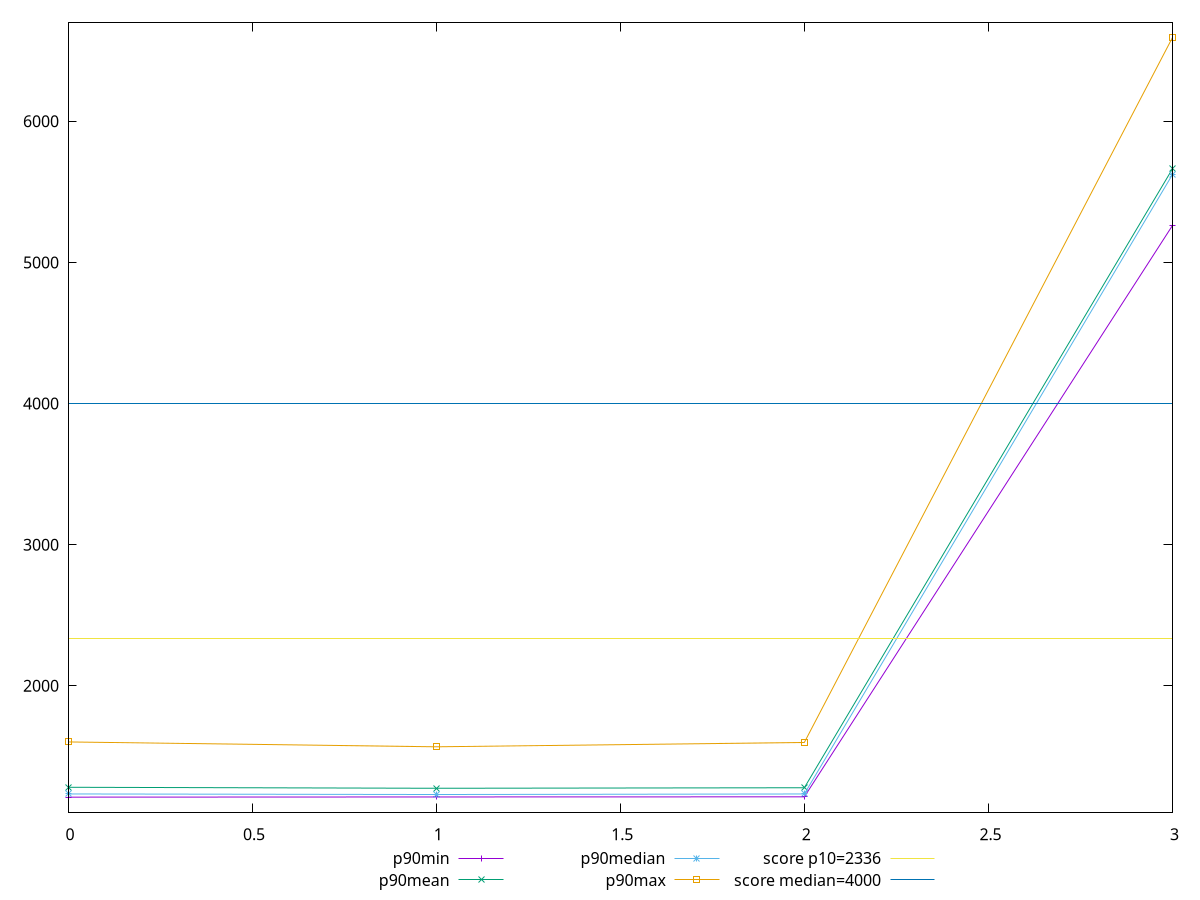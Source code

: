 reset

$p90Min <<EOF
0 1211.2290000000003
1 1212.591
2 1213.4879999999998
3 5262.377000000001
EOF

$p90Mean <<EOF
0 1281.188553191489
1 1274.1431191489369
2 1277.841501075269
3 5663.790074468083
EOF

$p90Median <<EOF
0 1233.8885999999998
1 1229.9085
2 1233.723
3 5623.5830000000005
EOF

$p90Max <<EOF
0 1602.4865
1 1567.984
2 1598.7179999999998
3 6594.285999999998
EOF

set key outside below
set xrange [0:3]
set yrange [1103.5678600000003:6701.947139999998]
set trange [1103.5678600000003:6701.947139999998]
set terminal svg size 640, 560 enhanced background rgb 'white'
set output "report/report_00029_2021-02-24T13-36-40.390Z/first-meaningful-paint/progression/value.svg"

plot $p90Min title "p90min" with linespoints, \
     $p90Mean title "p90mean" with linespoints, \
     $p90Median title "p90median" with linespoints, \
     $p90Max title "p90max" with linespoints, \
     2336 title "score p10=2336", \
     4000 title "score median=4000"

reset
